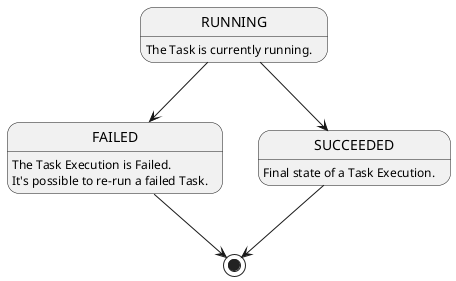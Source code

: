 @startuml Task Execution States

RUNNING: The Task is currently running.
RUNNING --> FAILED
RUNNING --> SUCCEEDED

FAILED: The Task Execution is Failed.
FAILED: It's possible to re-run a failed Task.
FAILED --> [*]

SUCCEEDED: Final state of a Task Execution.
SUCCEEDED --> [*]

@enduml